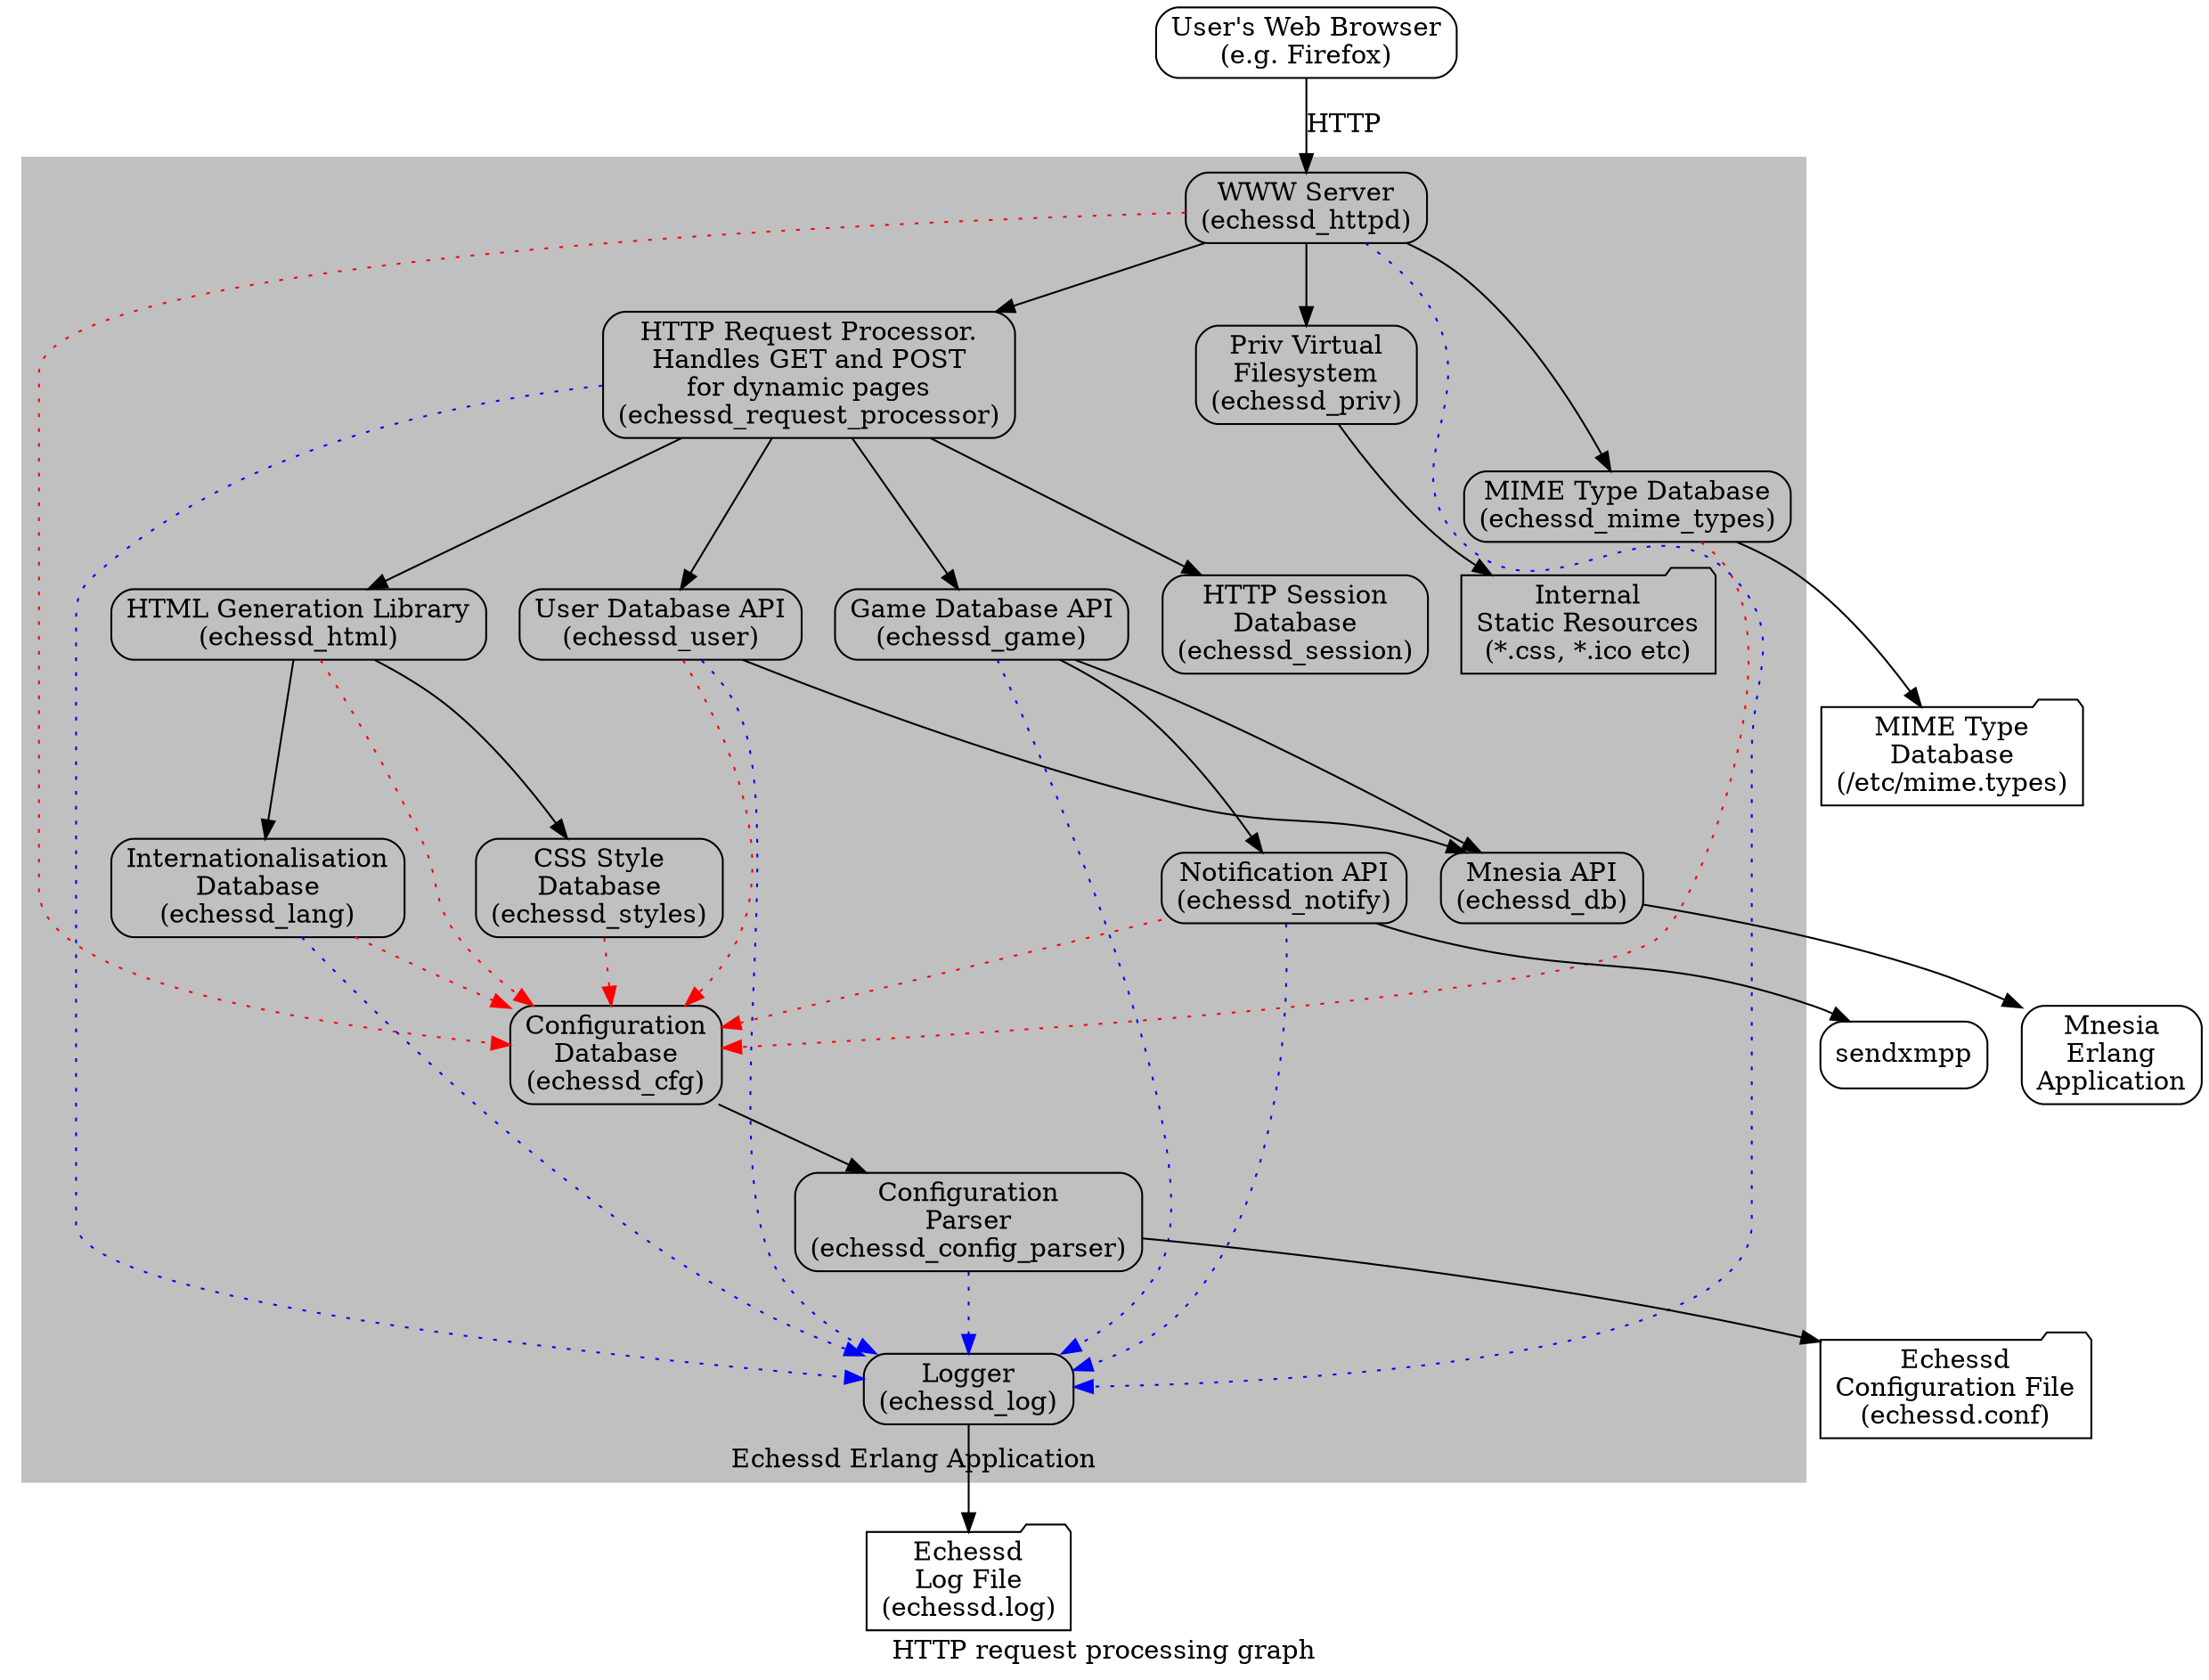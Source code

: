 digraph G{
  label = "HTTP request processing graph";
  rankdir = TB;

  Browser[
    shape = box, style = rounded,
    label = "User's Web Browser\n(e.g. Firefox)"
  ];

  subgraph cluster_echessd{
    style = filled;
    color = grey;
    label = "Echessd Erlang Application";
    labelloc = b;
    WebServer[
      shape = box, style = rounded,
      label = "WWW Server\n(echessd_httpd)"
    ];
    RequestProcessor[
      shape = box, style = rounded,
      label = "HTTP Request Processor.\nHandles GET and POST\nfor dynamic pages\n(echessd_request_processor)"
    ];
    HtmlGenerator[
      shape = box, style = rounded,
      label = "HTML Generation Library\n(echessd_html)"
    ];
    MimeTypeDatabase[
      shape = box, style = rounded,
      label = "MIME Type Database\n(echessd_mime_types)"
    ];
    LangDatabase[
      shape = box, style = rounded,
      label = "Internationalisation\nDatabase\n(echessd_lang)"
    ];
    StyleDatabase[
      shape = box, style = rounded,
      label = "CSS Style\nDatabase\n(echessd_styles)"
    ];
    PrivFS[
      shape = box, style = rounded,
      label = "Priv Virtual\nFilesystem\n(echessd_priv)"
    ];
    UserDatabaseApi[
      shape = box, style = rounded,
      label = "User Database API\n(echessd_user)"
    ];
    GameDatabaseApi[
      shape = box, style = rounded,
      label = "Game Database API\n(echessd_game)"
    ];
    SessionDatabase[
      shape = box, style = rounded,
      label = "HTTP Session\nDatabase\n(echessd_session)"
    ];
    DatabaseApi[
      shape = box, style = rounded,
      label = "Mnesia API\n(echessd_db)"
    ];
    StaticResources[
      shape = folder,
      label = "Internal\nStatic Resources\n(*.css, *.ico etc)"
    ];
    Logger[
      shape = box, style = rounded,
      label = "Logger\n(echessd_log)"
    ];
    ConfigurationDatabase[
      shape = box, style = rounded,
      label = "Configuration\nDatabase\n(echessd_cfg)"
    ];
    ConfigurationParser[
      shape = box, style = rounded,
      label = "Configuration\nParser\n(echessd_config_parser)"
    ];
    NotificationApi[
      shape = box, style = rounded,
      label = "Notification API\n(echessd_notify)"
    ];
  };

  ConfigurationFile[
    shape = folder,
    label = "Echessd\nConfiguration File\n(echessd.conf)"
  ];

  LogFile[
    shape = folder,
    label = "Echessd\nLog File\n(echessd.log)"
  ];

  MimeTypesFile[
    shape = folder,
    label = "MIME Type\nDatabase\n(/etc/mime.types)"
  ];

  Mnesia[
    shape = box, style = rounded,
    label = "Mnesia\nErlang\nApplication"
  ];

  SendXMPP[
    shape = box, style = rounded,
    label = "sendxmpp"
  ];

  Browser -> WebServer[
    label = "HTTP"
  ];
  WebServer -> MimeTypeDatabase -> MimeTypesFile;
  WebServer -> PrivFS -> StaticResources;
  WebServer -> RequestProcessor;
  RequestProcessor -> HtmlGenerator;
  RequestProcessor -> UserDatabaseApi -> DatabaseApi;
  RequestProcessor -> GameDatabaseApi -> DatabaseApi;
  GameDatabaseApi -> NotificationApi -> SendXMPP;
  RequestProcessor -> SessionDatabase;
  DatabaseApi -> Mnesia;
  HtmlGenerator -> LangDatabase;
  HtmlGenerator -> StyleDatabase;

  // logging streams
  Logger -> LogFile;
  WebServer -> Logger[
    style = dotted, color = blue
  ];
  RequestProcessor -> Logger[
    style = dotted, color = blue
  ];
  UserDatabaseApi -> Logger[
    style = dotted, color = blue
  ];
  GameDatabaseApi -> Logger[
    style = dotted, color = blue
  ];
  LangDatabase -> Logger[
    style = dotted, color = blue
  ];
  ConfigurationParser -> Logger[
    style = dotted, color = blue
  ];
  NotificationApi -> Logger[
    style = dotted, color = blue
  ];

  // configuration streams
  ConfigurationDatabase -> ConfigurationParser -> ConfigurationFile;
  LangDatabase -> ConfigurationDatabase[
    style = dotted, color = red
  ];
  StyleDatabase -> ConfigurationDatabase[
    style = dotted, color = red
  ];
  MimeTypeDatabase -> ConfigurationDatabase[
    style = dotted, color = red
  ];
  HtmlGenerator -> ConfigurationDatabase[
    style = dotted, color = red
  ];
  UserDatabaseApi -> ConfigurationDatabase[
    style = dotted, color = red
  ];
  WebServer -> ConfigurationDatabase[
    style = dotted, color = red
  ];
  NotificationApi -> ConfigurationDatabase[
    style = dotted, color = red
  ];
}
